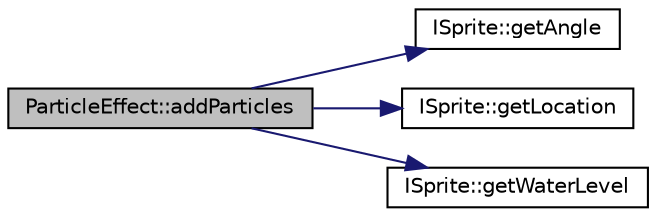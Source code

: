 digraph "ParticleEffect::addParticles"
{
 // LATEX_PDF_SIZE
  edge [fontname="Helvetica",fontsize="10",labelfontname="Helvetica",labelfontsize="10"];
  node [fontname="Helvetica",fontsize="10",shape=record];
  rankdir="LR";
  Node1 [label="ParticleEffect::addParticles",height=0.2,width=0.4,color="black", fillcolor="grey75", style="filled", fontcolor="black",tooltip=" "];
  Node1 -> Node2 [color="midnightblue",fontsize="10",style="solid"];
  Node2 [label="ISprite::getAngle",height=0.2,width=0.4,color="black", fillcolor="white", style="filled",URL="$class_i_sprite.html#a44ab48c7a0ca24cf44b5aeb7c84ba597",tooltip=" "];
  Node1 -> Node3 [color="midnightblue",fontsize="10",style="solid"];
  Node3 [label="ISprite::getLocation",height=0.2,width=0.4,color="black", fillcolor="white", style="filled",URL="$class_i_sprite.html#a04e5809c871ecfe7caeab6d6886e2bbd",tooltip=" "];
  Node1 -> Node4 [color="midnightblue",fontsize="10",style="solid"];
  Node4 [label="ISprite::getWaterLevel",height=0.2,width=0.4,color="black", fillcolor="white", style="filled",URL="$class_i_sprite.html#afd39c00bbd79fc13234885c8941ea798",tooltip=" "];
}
